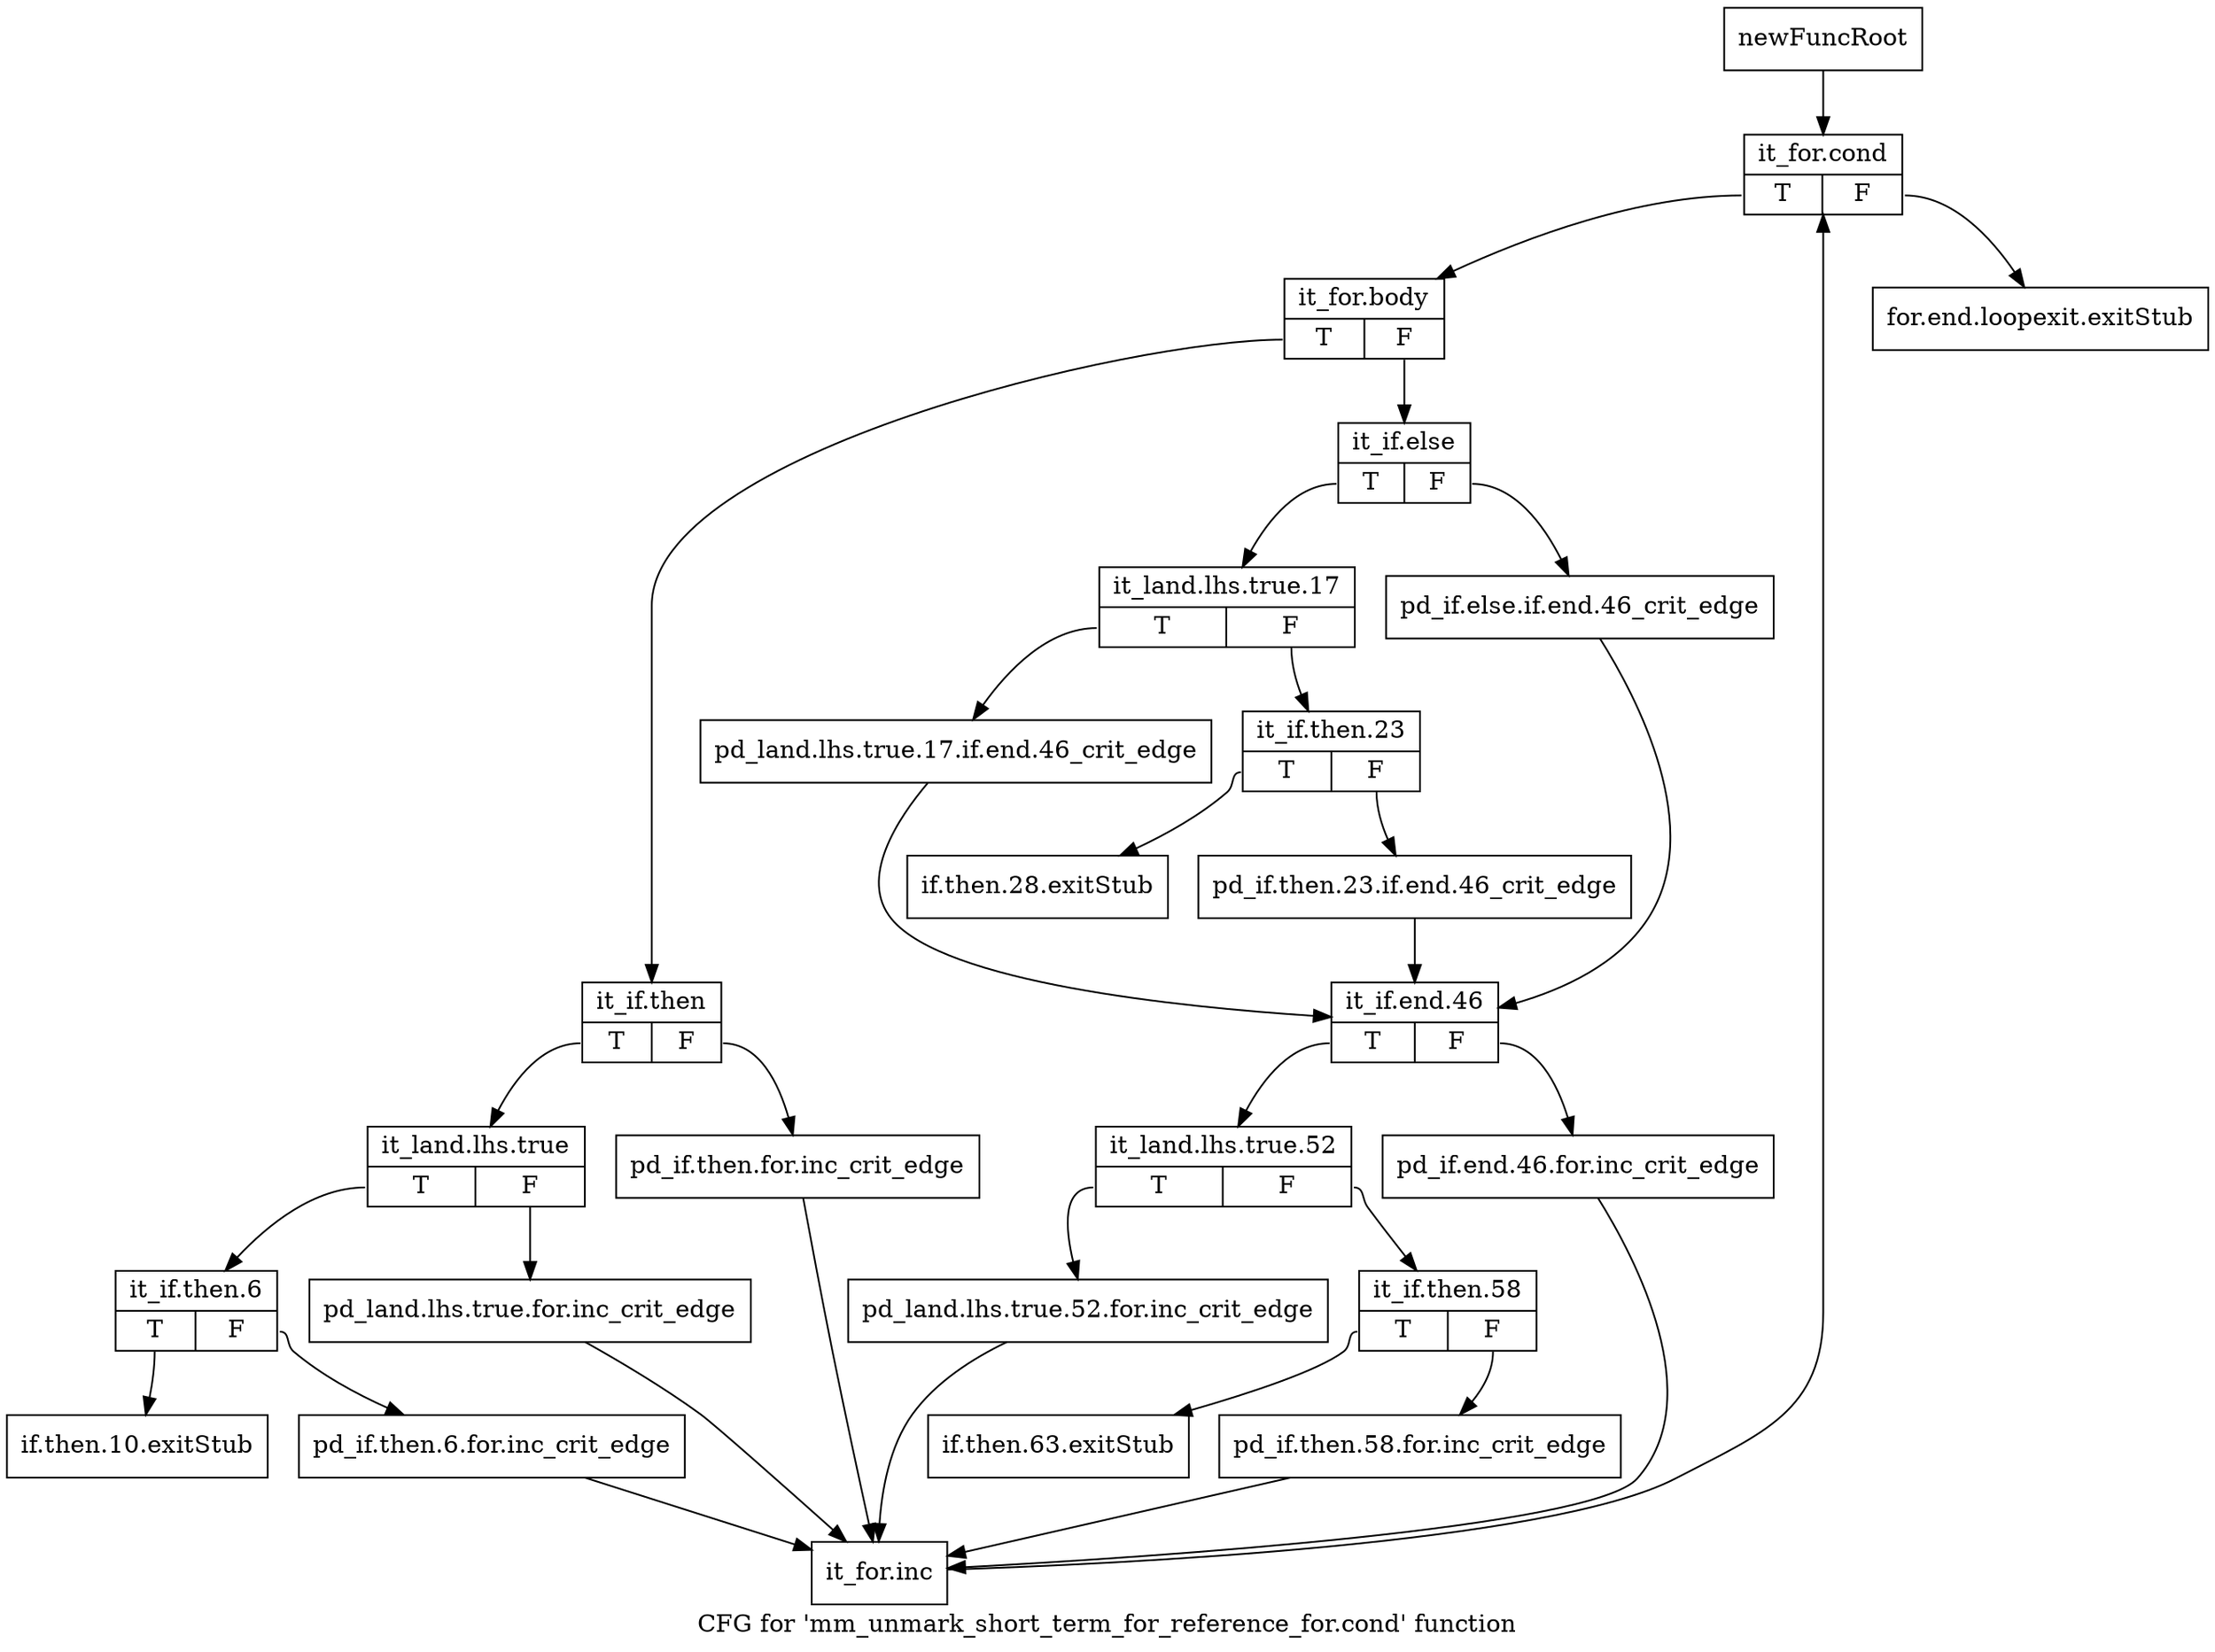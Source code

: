 digraph "CFG for 'mm_unmark_short_term_for_reference_for.cond' function" {
	label="CFG for 'mm_unmark_short_term_for_reference_for.cond' function";

	Node0x255d020 [shape=record,label="{newFuncRoot}"];
	Node0x255d020 -> Node0x255d1b0;
	Node0x255d070 [shape=record,label="{for.end.loopexit.exitStub}"];
	Node0x255d0c0 [shape=record,label="{if.then.28.exitStub}"];
	Node0x255d110 [shape=record,label="{if.then.63.exitStub}"];
	Node0x255d160 [shape=record,label="{if.then.10.exitStub}"];
	Node0x255d1b0 [shape=record,label="{it_for.cond|{<s0>T|<s1>F}}"];
	Node0x255d1b0:s0 -> Node0x255d200;
	Node0x255d1b0:s1 -> Node0x255d070;
	Node0x255d200 [shape=record,label="{it_for.body|{<s0>T|<s1>F}}"];
	Node0x255d200:s0 -> Node0x255d610;
	Node0x255d200:s1 -> Node0x255d250;
	Node0x255d250 [shape=record,label="{it_if.else|{<s0>T|<s1>F}}"];
	Node0x255d250:s0 -> Node0x255d2f0;
	Node0x255d250:s1 -> Node0x255d2a0;
	Node0x255d2a0 [shape=record,label="{pd_if.else.if.end.46_crit_edge}"];
	Node0x255d2a0 -> Node0x255d430;
	Node0x255d2f0 [shape=record,label="{it_land.lhs.true.17|{<s0>T|<s1>F}}"];
	Node0x255d2f0:s0 -> Node0x255d3e0;
	Node0x255d2f0:s1 -> Node0x255d340;
	Node0x255d340 [shape=record,label="{it_if.then.23|{<s0>T|<s1>F}}"];
	Node0x255d340:s0 -> Node0x255d0c0;
	Node0x255d340:s1 -> Node0x255d390;
	Node0x255d390 [shape=record,label="{pd_if.then.23.if.end.46_crit_edge}"];
	Node0x255d390 -> Node0x255d430;
	Node0x255d3e0 [shape=record,label="{pd_land.lhs.true.17.if.end.46_crit_edge}"];
	Node0x255d3e0 -> Node0x255d430;
	Node0x255d430 [shape=record,label="{it_if.end.46|{<s0>T|<s1>F}}"];
	Node0x255d430:s0 -> Node0x255d4d0;
	Node0x255d430:s1 -> Node0x255d480;
	Node0x255d480 [shape=record,label="{pd_if.end.46.for.inc_crit_edge}"];
	Node0x255d480 -> Node0x255d7f0;
	Node0x255d4d0 [shape=record,label="{it_land.lhs.true.52|{<s0>T|<s1>F}}"];
	Node0x255d4d0:s0 -> Node0x255d5c0;
	Node0x255d4d0:s1 -> Node0x255d520;
	Node0x255d520 [shape=record,label="{it_if.then.58|{<s0>T|<s1>F}}"];
	Node0x255d520:s0 -> Node0x255d110;
	Node0x255d520:s1 -> Node0x255d570;
	Node0x255d570 [shape=record,label="{pd_if.then.58.for.inc_crit_edge}"];
	Node0x255d570 -> Node0x255d7f0;
	Node0x255d5c0 [shape=record,label="{pd_land.lhs.true.52.for.inc_crit_edge}"];
	Node0x255d5c0 -> Node0x255d7f0;
	Node0x255d610 [shape=record,label="{it_if.then|{<s0>T|<s1>F}}"];
	Node0x255d610:s0 -> Node0x255d6b0;
	Node0x255d610:s1 -> Node0x255d660;
	Node0x255d660 [shape=record,label="{pd_if.then.for.inc_crit_edge}"];
	Node0x255d660 -> Node0x255d7f0;
	Node0x255d6b0 [shape=record,label="{it_land.lhs.true|{<s0>T|<s1>F}}"];
	Node0x255d6b0:s0 -> Node0x255d750;
	Node0x255d6b0:s1 -> Node0x255d700;
	Node0x255d700 [shape=record,label="{pd_land.lhs.true.for.inc_crit_edge}"];
	Node0x255d700 -> Node0x255d7f0;
	Node0x255d750 [shape=record,label="{it_if.then.6|{<s0>T|<s1>F}}"];
	Node0x255d750:s0 -> Node0x255d160;
	Node0x255d750:s1 -> Node0x255d7a0;
	Node0x255d7a0 [shape=record,label="{pd_if.then.6.for.inc_crit_edge}"];
	Node0x255d7a0 -> Node0x255d7f0;
	Node0x255d7f0 [shape=record,label="{it_for.inc}"];
	Node0x255d7f0 -> Node0x255d1b0;
}
